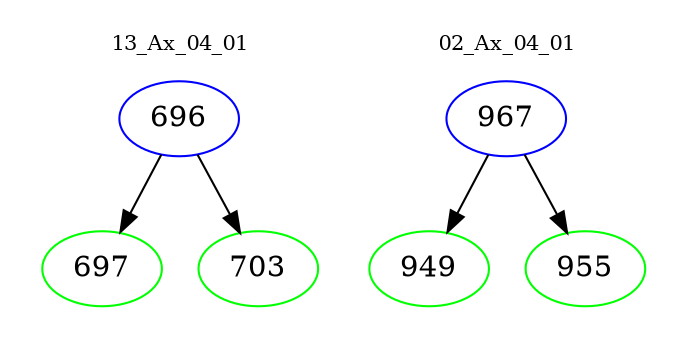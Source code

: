 digraph{
subgraph cluster_0 {
color = white
label = "13_Ax_04_01";
fontsize=10;
T0_696 [label="696", color="blue"]
T0_696 -> T0_697 [color="black"]
T0_697 [label="697", color="green"]
T0_696 -> T0_703 [color="black"]
T0_703 [label="703", color="green"]
}
subgraph cluster_1 {
color = white
label = "02_Ax_04_01";
fontsize=10;
T1_967 [label="967", color="blue"]
T1_967 -> T1_949 [color="black"]
T1_949 [label="949", color="green"]
T1_967 -> T1_955 [color="black"]
T1_955 [label="955", color="green"]
}
}
